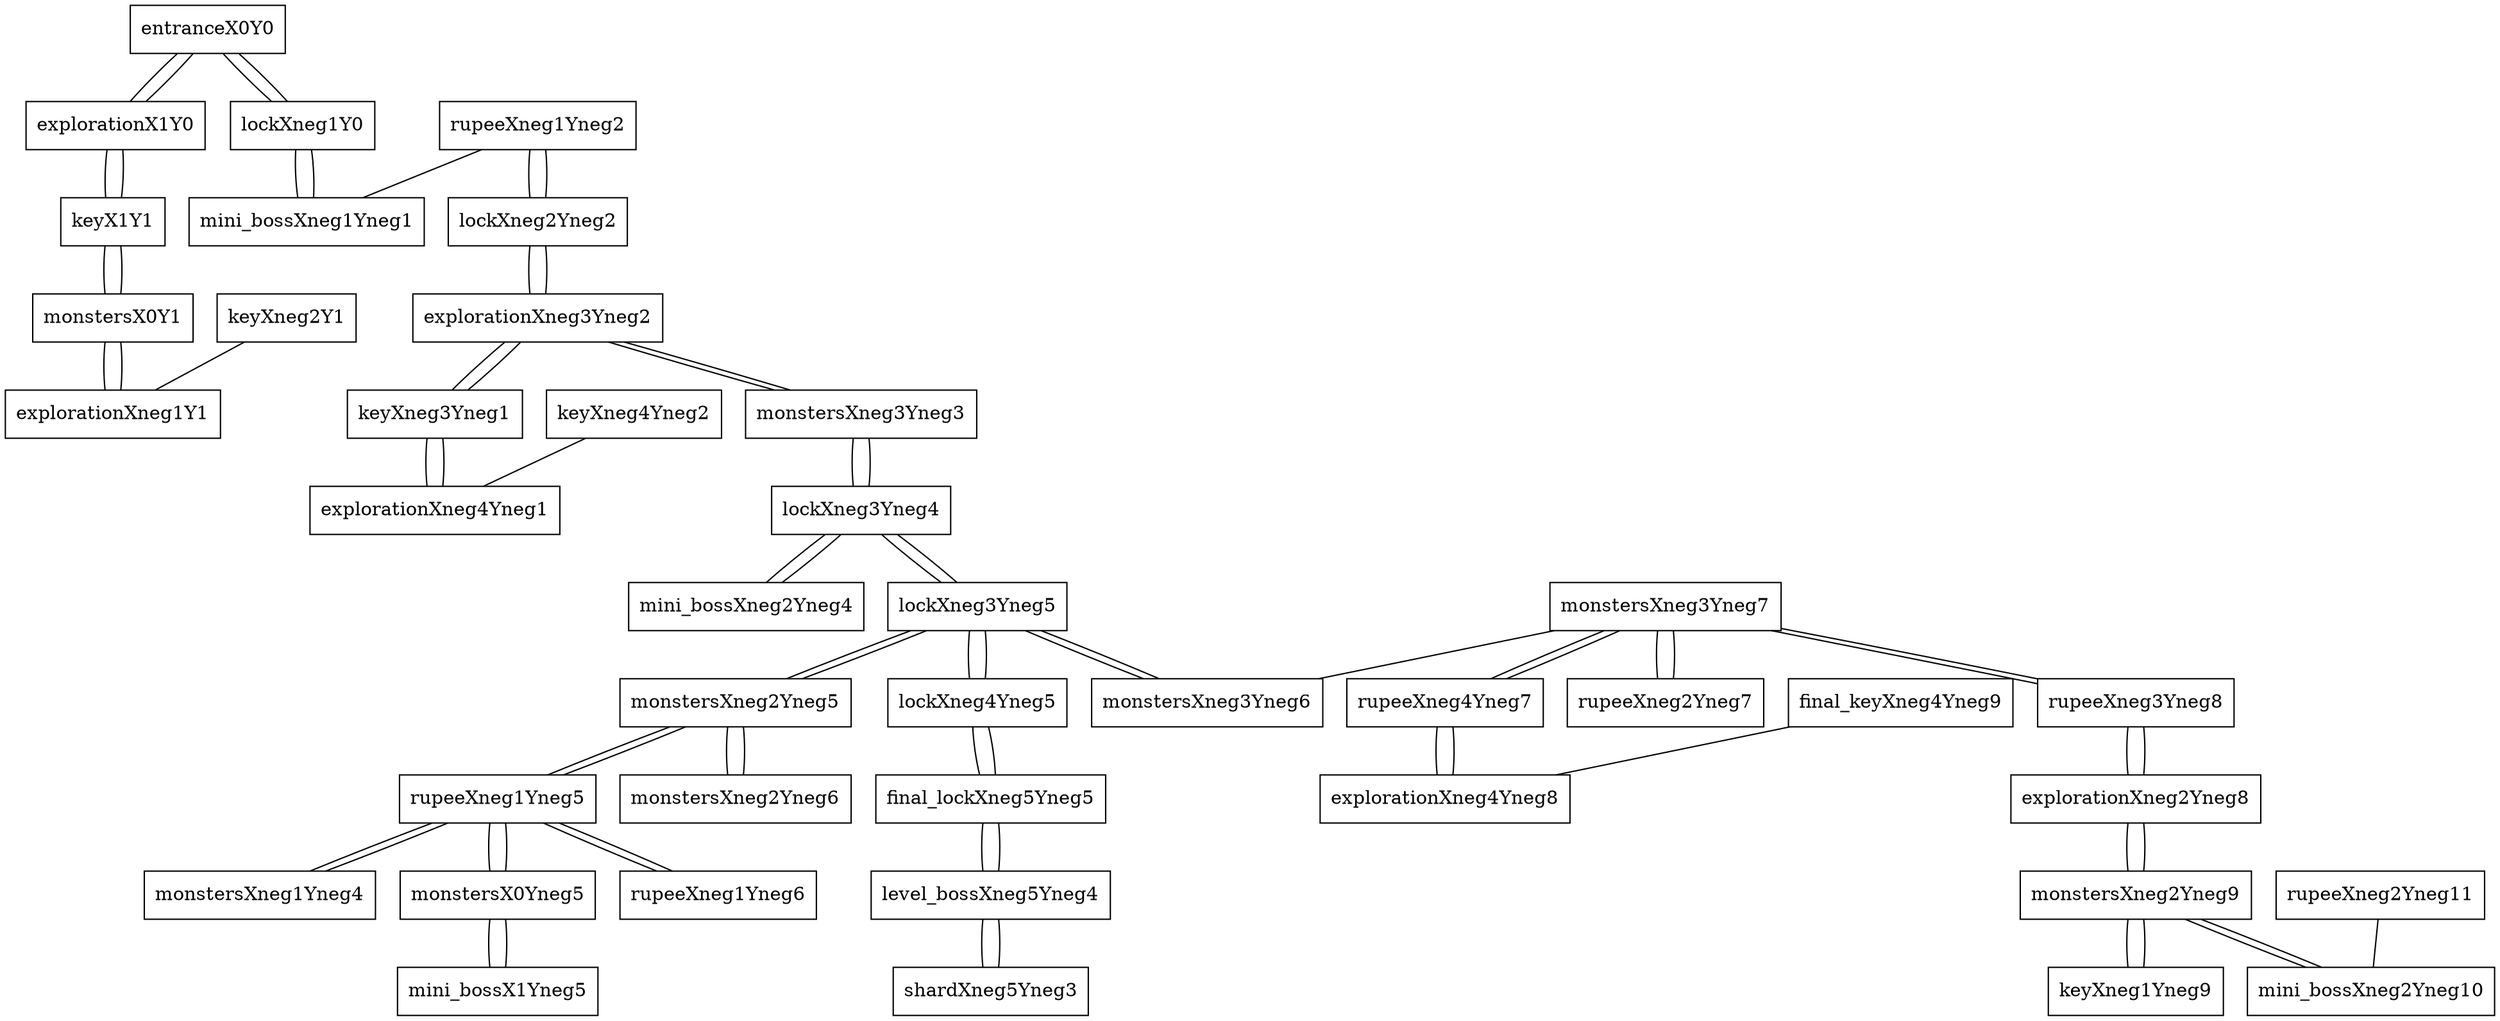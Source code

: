 graph space {

node [shape="box"]; entranceX0Y0 [pad="1.5,0.0" pos="0,0!"]; explorationX1Y0 [pad="1.5,0.0" pos="1,0!"]; keyX1Y1 [pad="1.5,0.0" pos="1,1!"]; monstersX0Y1 [pad="1.5,0.0" pos="0,1!"]; explorationXneg1Y1 [pad="1.5,0.0" pos="-1,1!"]; keyXneg2Y1 [pad="1.5,0.0" pos="-2,1!"]; lockXneg1Y0 [pad="1.5,0.0" pos="-1,0!"]; mini_bossXneg1Yneg1 [pad="1.5,0.0" pos="-1,-1!"]; rupeeXneg1Yneg2 [pad="1.5,0.0" pos="-1,-2!"]; lockXneg2Yneg2 [pad="1.5,0.0" pos="-2,-2!"]; explorationXneg3Yneg2 [pad="1.5,0.0" pos="-3,-2!"]; keyXneg3Yneg1 [pad="1.5,0.0" pos="-3,-1!"]; monstersXneg3Yneg3 [pad="1.5,0.0" pos="-3,-3!"]; explorationXneg4Yneg1 [pad="1.5,0.0" pos="-4,-1!"]; keyXneg4Yneg2 [pad="1.5,0.0" pos="-4,-2!"]; lockXneg3Yneg4 [pad="1.5,0.0" pos="-3,-4!"]; mini_bossXneg2Yneg4 [pad="1.5,0.0" pos="-2,-4!"]; lockXneg3Yneg5 [pad="1.5,0.0" pos="-3,-5!"]; monstersXneg2Yneg5 [pad="1.5,0.0" pos="-2,-5!"]; rupeeXneg1Yneg5 [pad="1.5,0.0" pos="-1,-5!"]; monstersXneg1Yneg4 [pad="1.5,0.0" pos="-1,-4!"]; monstersX0Yneg5 [pad="1.5,0.0" pos="0,-5!"]; rupeeXneg1Yneg6 [pad="1.5,0.0" pos="-1,-6!"]; monstersXneg3Yneg6 [pad="1.5,0.0" pos="-3,-6!"]; monstersXneg3Yneg7 [pad="1.5,0.0" pos="-3,-7!"]; rupeeXneg4Yneg7 [pad="1.5,0.0" pos="-4,-7!"]; rupeeXneg2Yneg7 [pad="1.5,0.0" pos="-2,-7!"]; rupeeXneg3Yneg8 [pad="1.5,0.0" pos="-3,-8!"]; mini_bossX1Yneg5 [pad="1.5,0.0" pos="1,-5!"]; explorationXneg4Yneg8 [pad="1.5,0.0" pos="-4,-8!"]; final_keyXneg4Yneg9 [pad="1.5,0.0" pos="-4,-9!"]; explorationXneg2Yneg8 [pad="1.5,0.0" pos="-2,-8!"]; monstersXneg2Yneg9 [pad="1.5,0.0" pos="-2,-9!"]; keyXneg1Yneg9 [pad="1.5,0.0" pos="-1,-9!"]; monstersXneg2Yneg6 [pad="1.5,0.0" pos="-2,-6!"]; mini_bossXneg2Yneg10 [pad="1.5,0.0" pos="-2,-10!"]; rupeeXneg2Yneg11 [pad="1.5,0.0" pos="-2,-11!"]; lockXneg4Yneg5 [pad="1.5,0.0" pos="-4,-5!"]; final_lockXneg5Yneg5 [pad="1.5,0.0" pos="-5,-5!"]; level_bossXneg5Yneg4 [pad="1.5,0.0" pos="-5,-4!"]; shardXneg5Yneg3 [pad="1.5,0.0" pos="-5,-3!"]; 
entranceX0Y0 -- lockXneg1Y0;
entranceX0Y0 -- explorationX1Y0;
explorationX1Y0 -- entranceX0Y0;
explorationX1Y0 -- keyX1Y1;
keyX1Y1 -- monstersX0Y1;
keyX1Y1 -- explorationX1Y0;
monstersX0Y1 -- explorationXneg1Y1;
monstersX0Y1 -- keyX1Y1;
explorationXneg1Y1 -- monstersX0Y1;
keyXneg2Y1 -- explorationXneg1Y1;
lockXneg1Y0 -- entranceX0Y0;
lockXneg1Y0 -- mini_bossXneg1Yneg1;
mini_bossXneg1Yneg1 -- lockXneg1Y0;
rupeeXneg1Yneg2 -- lockXneg2Yneg2;
rupeeXneg1Yneg2 -- mini_bossXneg1Yneg1;
lockXneg2Yneg2 -- explorationXneg3Yneg2;
lockXneg2Yneg2 -- rupeeXneg1Yneg2;
explorationXneg3Yneg2 -- keyXneg3Yneg1;
explorationXneg3Yneg2 -- lockXneg2Yneg2;
explorationXneg3Yneg2 -- monstersXneg3Yneg3;
keyXneg3Yneg1 -- explorationXneg4Yneg1;
keyXneg3Yneg1 -- explorationXneg3Yneg2;
monstersXneg3Yneg3 -- explorationXneg3Yneg2;
monstersXneg3Yneg3 -- lockXneg3Yneg4;
explorationXneg4Yneg1 -- keyXneg3Yneg1;
keyXneg4Yneg2 -- explorationXneg4Yneg1;
lockXneg3Yneg4 -- monstersXneg3Yneg3;
lockXneg3Yneg4 -- mini_bossXneg2Yneg4;
lockXneg3Yneg4 -- lockXneg3Yneg5;
mini_bossXneg2Yneg4 -- lockXneg3Yneg4;
lockXneg3Yneg5 -- lockXneg4Yneg5;
lockXneg3Yneg5 -- lockXneg3Yneg4;
lockXneg3Yneg5 -- monstersXneg2Yneg5;
lockXneg3Yneg5 -- monstersXneg3Yneg6;
monstersXneg2Yneg5 -- lockXneg3Yneg5;
monstersXneg2Yneg5 -- rupeeXneg1Yneg5;
monstersXneg2Yneg5 -- monstersXneg2Yneg6;
rupeeXneg1Yneg5 -- monstersXneg1Yneg4;
rupeeXneg1Yneg5 -- monstersX0Yneg5;
rupeeXneg1Yneg5 -- rupeeXneg1Yneg6;
rupeeXneg1Yneg5 -- monstersXneg2Yneg5;
monstersXneg1Yneg4 -- rupeeXneg1Yneg5;
monstersX0Yneg5 -- mini_bossX1Yneg5;
monstersX0Yneg5 -- rupeeXneg1Yneg5;
rupeeXneg1Yneg6 -- rupeeXneg1Yneg5;
monstersXneg3Yneg6 -- lockXneg3Yneg5;
monstersXneg3Yneg7 -- rupeeXneg2Yneg7;
monstersXneg3Yneg7 -- rupeeXneg3Yneg8;
monstersXneg3Yneg7 -- rupeeXneg4Yneg7;
monstersXneg3Yneg7 -- monstersXneg3Yneg6;
rupeeXneg4Yneg7 -- monstersXneg3Yneg7;
rupeeXneg4Yneg7 -- explorationXneg4Yneg8;
rupeeXneg2Yneg7 -- monstersXneg3Yneg7;
rupeeXneg3Yneg8 -- explorationXneg2Yneg8;
rupeeXneg3Yneg8 -- monstersXneg3Yneg7;
mini_bossX1Yneg5 -- monstersX0Yneg5;
explorationXneg4Yneg8 -- rupeeXneg4Yneg7;
final_keyXneg4Yneg9 -- explorationXneg4Yneg8;
explorationXneg2Yneg8 -- rupeeXneg3Yneg8;
explorationXneg2Yneg8 -- monstersXneg2Yneg9;
monstersXneg2Yneg9 -- explorationXneg2Yneg8;
monstersXneg2Yneg9 -- keyXneg1Yneg9;
monstersXneg2Yneg9 -- mini_bossXneg2Yneg10;
keyXneg1Yneg9 -- monstersXneg2Yneg9;
monstersXneg2Yneg6 -- monstersXneg2Yneg5;
mini_bossXneg2Yneg10 -- monstersXneg2Yneg9;
rupeeXneg2Yneg11 -- mini_bossXneg2Yneg10;
lockXneg4Yneg5 -- final_lockXneg5Yneg5;
lockXneg4Yneg5 -- lockXneg3Yneg5;
final_lockXneg5Yneg5 -- level_bossXneg5Yneg4;
final_lockXneg5Yneg5 -- lockXneg4Yneg5;
level_bossXneg5Yneg4 -- shardXneg5Yneg3;
level_bossXneg5Yneg4 -- final_lockXneg5Yneg5;
shardXneg5Yneg3 -- level_bossXneg5Yneg4;
}
